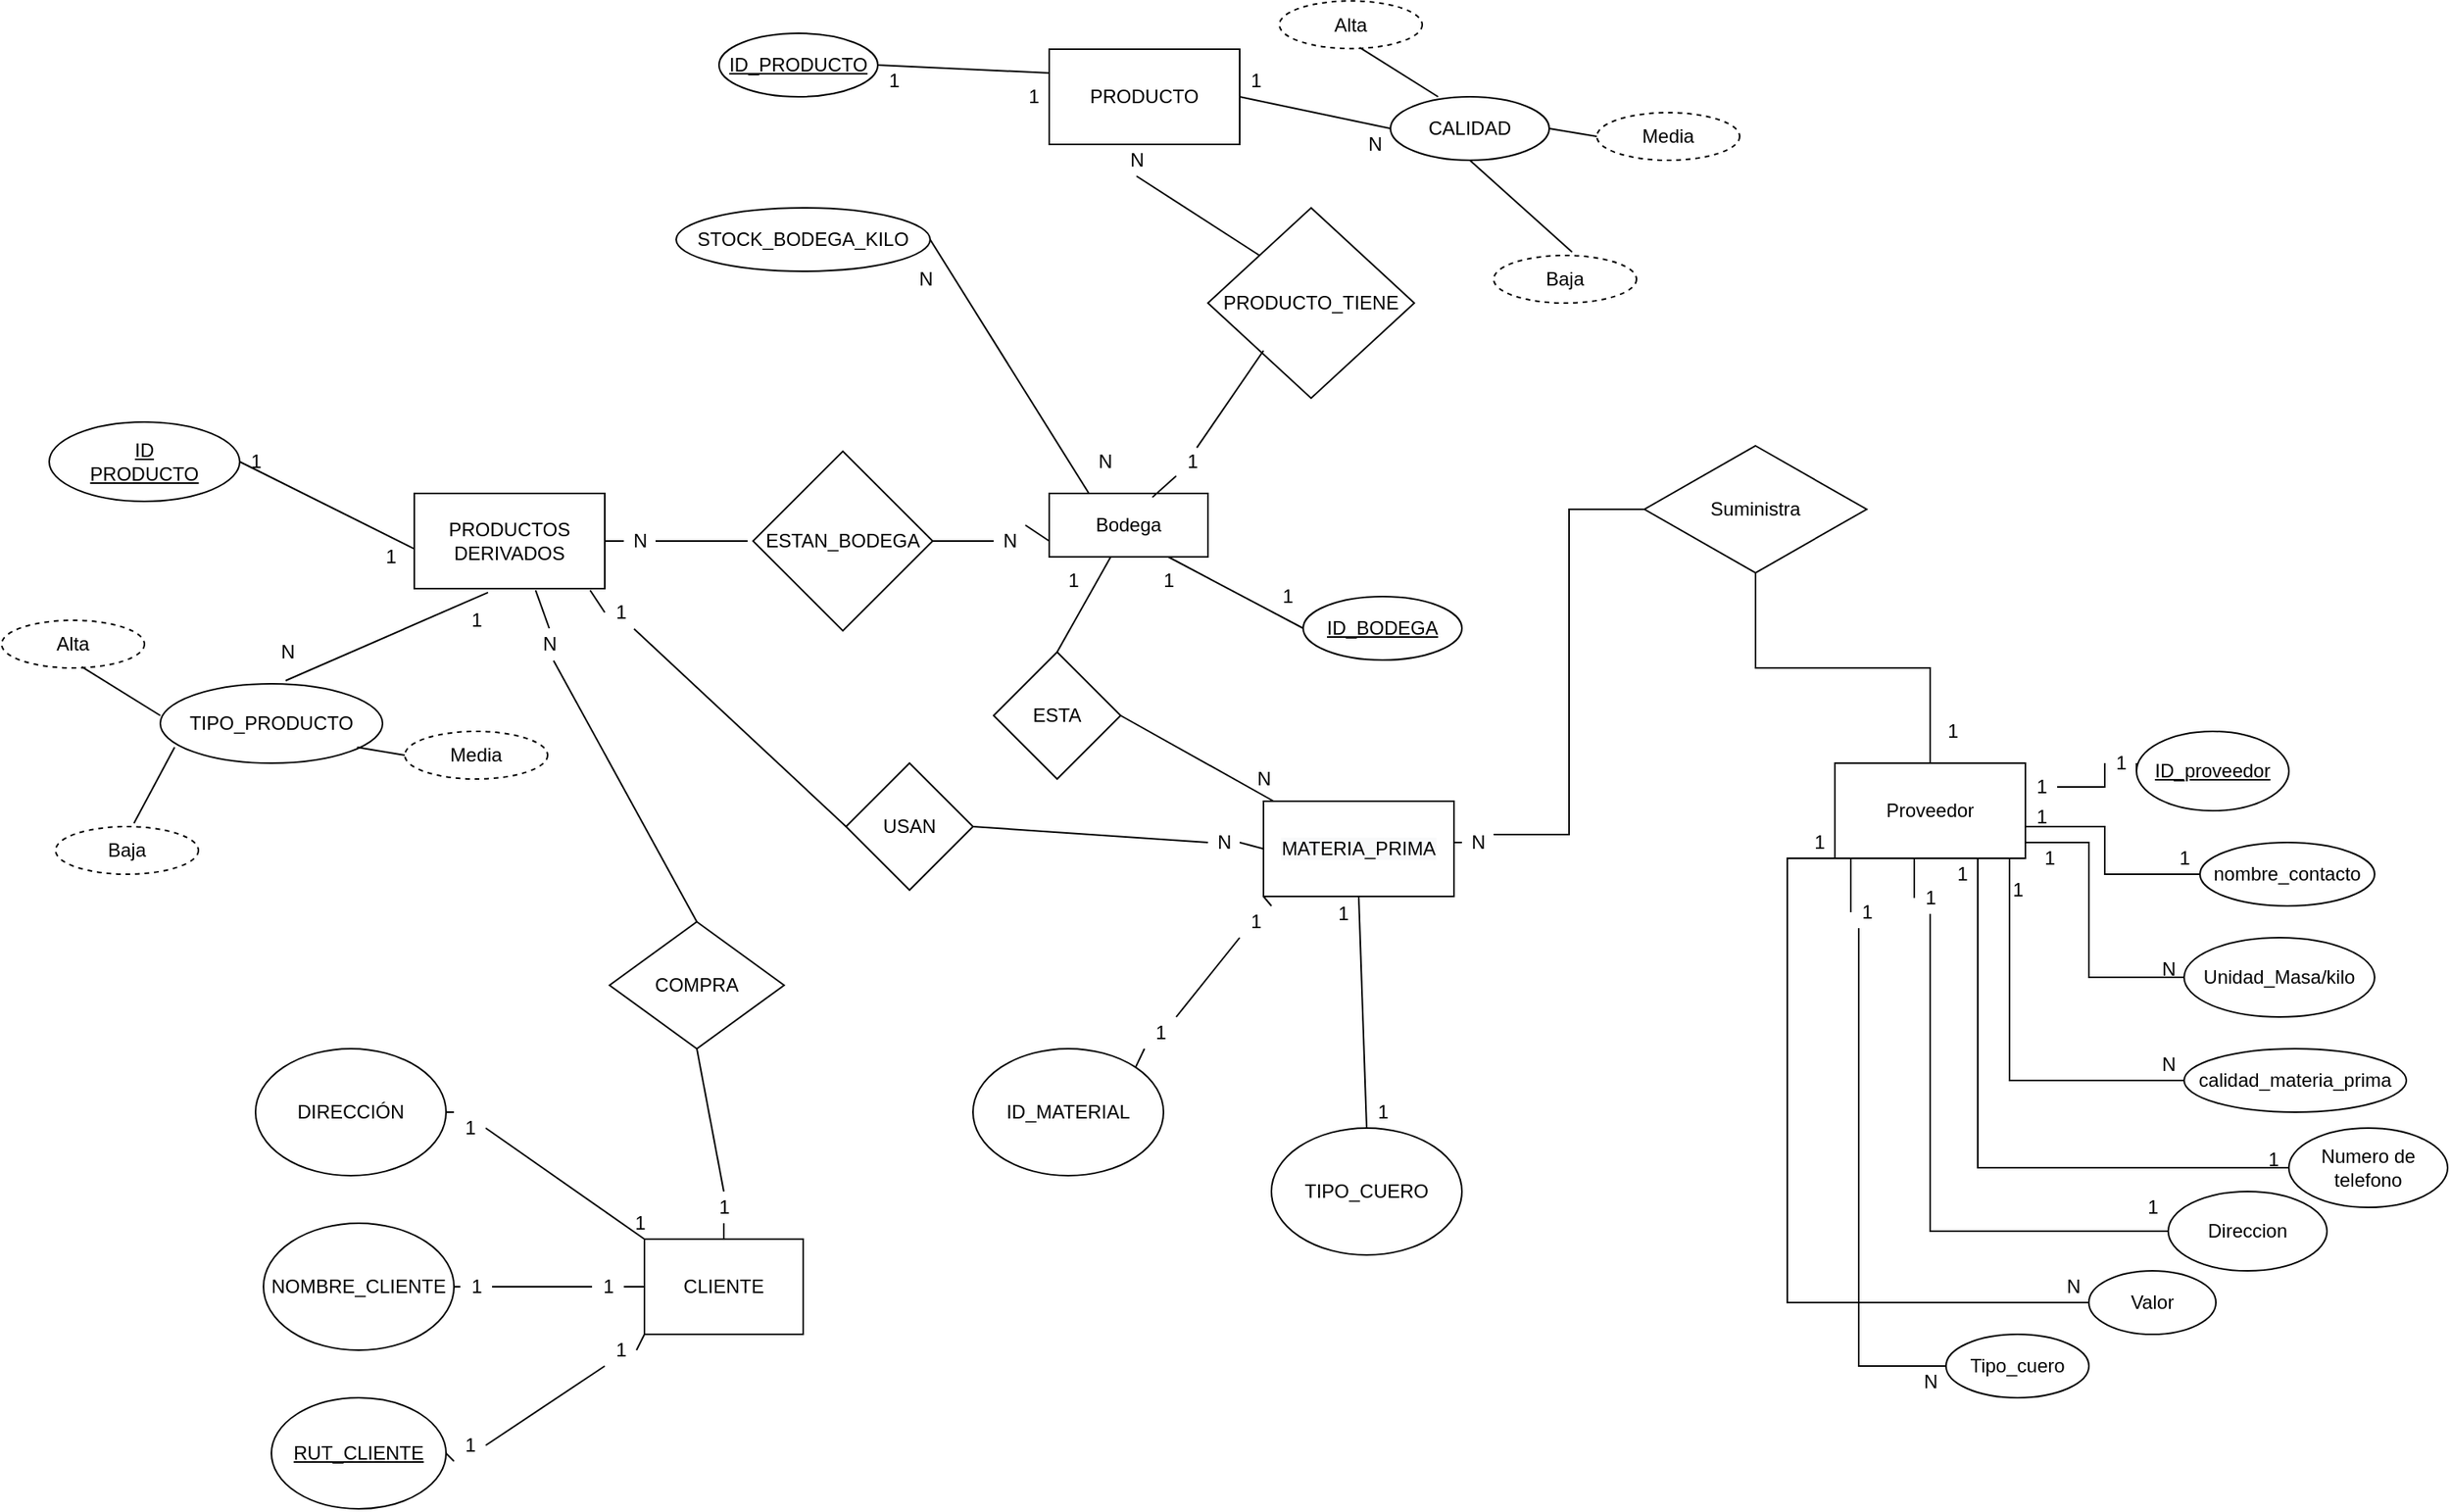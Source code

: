 <mxfile version="14.1.8" type="device" pages="3"><diagram id="hIqfdU7n1S1ffhQA7G08" name="Página-1"><mxGraphModel dx="3557" dy="1260" grid="1" gridSize="10" guides="1" tooltips="1" connect="1" arrows="1" fold="1" page="1" pageScale="1" pageWidth="827" pageHeight="1169" math="0" shadow="0"><root><mxCell id="0"/><mxCell id="1" parent="0"/><mxCell id="x_A8CQKIZHfdacArziRw-9" style="edgeStyle=orthogonalEdgeStyle;rounded=0;orthogonalLoop=1;jettySize=auto;html=1;exitX=1;exitY=0.5;exitDx=0;exitDy=0;entryX=0;entryY=0.5;entryDx=0;entryDy=0;endArrow=none;endFill=0;" parent="1" source="Yyf7zoy5NG5vYo7wpeE2-4" target="x_A8CQKIZHfdacArziRw-4" edge="1"><mxGeometry relative="1" as="geometry"/></mxCell><mxCell id="x_A8CQKIZHfdacArziRw-10" style="edgeStyle=orthogonalEdgeStyle;rounded=0;orthogonalLoop=1;jettySize=auto;html=1;exitX=1;exitY=0.5;exitDx=0;exitDy=0;endArrow=none;endFill=0;" parent="1" source="x_A8CQKIZHfdacArziRw-1" target="x_A8CQKIZHfdacArziRw-8" edge="1"><mxGeometry relative="1" as="geometry"><Array as="points"><mxPoint x="470" y="540"/><mxPoint x="520" y="540"/><mxPoint x="520" y="570"/></Array></mxGeometry></mxCell><mxCell id="x_A8CQKIZHfdacArziRw-11" style="edgeStyle=orthogonalEdgeStyle;rounded=0;orthogonalLoop=1;jettySize=auto;html=1;exitX=1;exitY=0.75;exitDx=0;exitDy=0;entryX=0;entryY=0.5;entryDx=0;entryDy=0;endArrow=none;endFill=0;" parent="1" source="x_A8CQKIZHfdacArziRw-1" target="x_A8CQKIZHfdacArziRw-6" edge="1"><mxGeometry relative="1" as="geometry"><Array as="points"><mxPoint x="470" y="550"/><mxPoint x="510" y="550"/><mxPoint x="510" y="635"/></Array></mxGeometry></mxCell><mxCell id="x_A8CQKIZHfdacArziRw-12" style="edgeStyle=orthogonalEdgeStyle;rounded=0;orthogonalLoop=1;jettySize=auto;html=1;entryX=0;entryY=0.5;entryDx=0;entryDy=0;endArrow=none;endFill=0;exitX=1;exitY=1;exitDx=0;exitDy=0;" parent="1" source="x_A8CQKIZHfdacArziRw-1" target="x_A8CQKIZHfdacArziRw-5" edge="1"><mxGeometry relative="1" as="geometry"><Array as="points"><mxPoint x="460" y="560"/><mxPoint x="460" y="700"/></Array><mxPoint x="460" y="590" as="sourcePoint"/></mxGeometry></mxCell><mxCell id="x_A8CQKIZHfdacArziRw-13" style="edgeStyle=orthogonalEdgeStyle;rounded=0;orthogonalLoop=1;jettySize=auto;html=1;exitX=0.75;exitY=1;exitDx=0;exitDy=0;entryX=0;entryY=0.5;entryDx=0;entryDy=0;endArrow=none;endFill=0;" parent="1" source="x_A8CQKIZHfdacArziRw-1" target="x_A8CQKIZHfdacArziRw-3" edge="1"><mxGeometry relative="1" as="geometry"/></mxCell><mxCell id="x_A8CQKIZHfdacArziRw-14" style="edgeStyle=orthogonalEdgeStyle;rounded=0;orthogonalLoop=1;jettySize=auto;html=1;exitX=0;exitY=1;exitDx=0;exitDy=0;entryX=0;entryY=0.5;entryDx=0;entryDy=0;endArrow=none;endFill=0;" parent="1" source="x_A8CQKIZHfdacArziRw-1" target="x_A8CQKIZHfdacArziRw-7" edge="1"><mxGeometry relative="1" as="geometry"><Array as="points"><mxPoint x="320" y="560"/><mxPoint x="320" y="840"/></Array></mxGeometry></mxCell><mxCell id="x_A8CQKIZHfdacArziRw-15" style="edgeStyle=orthogonalEdgeStyle;rounded=0;orthogonalLoop=1;jettySize=auto;html=1;exitX=0.25;exitY=1;exitDx=0;exitDy=0;entryX=0;entryY=0.5;entryDx=0;entryDy=0;endArrow=none;endFill=0;" parent="1" source="Yyf7zoy5NG5vYo7wpeE2-6" target="x_A8CQKIZHfdacArziRw-2" edge="1"><mxGeometry relative="1" as="geometry"/></mxCell><mxCell id="x_A8CQKIZHfdacArziRw-18" style="edgeStyle=orthogonalEdgeStyle;rounded=0;orthogonalLoop=1;jettySize=auto;html=1;exitX=0.5;exitY=0;exitDx=0;exitDy=0;endArrow=none;endFill=0;" parent="1" source="x_A8CQKIZHfdacArziRw-1" target="x_A8CQKIZHfdacArziRw-16" edge="1"><mxGeometry relative="1" as="geometry"/></mxCell><mxCell id="x_A8CQKIZHfdacArziRw-22" style="edgeStyle=orthogonalEdgeStyle;rounded=0;orthogonalLoop=1;jettySize=auto;html=1;exitX=0.5;exitY=1;exitDx=0;exitDy=0;entryX=0;entryY=0.5;entryDx=0;entryDy=0;endArrow=none;endFill=0;" parent="1" source="Yyf7zoy5NG5vYo7wpeE2-2" target="x_A8CQKIZHfdacArziRw-21" edge="1"><mxGeometry relative="1" as="geometry"/></mxCell><mxCell id="x_A8CQKIZHfdacArziRw-1" value="Proveedor" style="rounded=0;whiteSpace=wrap;html=1;" parent="1" vertex="1"><mxGeometry x="350" y="500" width="120" height="60" as="geometry"/></mxCell><mxCell id="x_A8CQKIZHfdacArziRw-2" value="Tipo_cuero" style="ellipse;whiteSpace=wrap;html=1;" parent="1" vertex="1"><mxGeometry x="420" y="860" width="90" height="40" as="geometry"/></mxCell><mxCell id="x_A8CQKIZHfdacArziRw-3" value="Numero de telefono" style="ellipse;whiteSpace=wrap;html=1;" parent="1" vertex="1"><mxGeometry x="636" y="730" width="100" height="50" as="geometry"/></mxCell><mxCell id="x_A8CQKIZHfdacArziRw-4" value="&lt;u&gt;ID_proveedor&lt;/u&gt;" style="ellipse;whiteSpace=wrap;html=1;" parent="1" vertex="1"><mxGeometry x="540" y="480" width="96" height="50" as="geometry"/></mxCell><mxCell id="x_A8CQKIZHfdacArziRw-5" value="calidad_materia_prima" style="ellipse;whiteSpace=wrap;html=1;" parent="1" vertex="1"><mxGeometry x="570" y="680" width="140" height="40" as="geometry"/></mxCell><mxCell id="x_A8CQKIZHfdacArziRw-6" value="Unidad_Masa/kilo" style="ellipse;whiteSpace=wrap;html=1;" parent="1" vertex="1"><mxGeometry x="570" y="610" width="120" height="50" as="geometry"/></mxCell><mxCell id="x_A8CQKIZHfdacArziRw-7" value="Valor" style="ellipse;whiteSpace=wrap;html=1;" parent="1" vertex="1"><mxGeometry x="510" y="820" width="80" height="40" as="geometry"/></mxCell><mxCell id="x_A8CQKIZHfdacArziRw-8" value="nombre_contacto" style="ellipse;whiteSpace=wrap;html=1;" parent="1" vertex="1"><mxGeometry x="580" y="550" width="110" height="40" as="geometry"/></mxCell><mxCell id="x_A8CQKIZHfdacArziRw-19" style="edgeStyle=orthogonalEdgeStyle;rounded=0;orthogonalLoop=1;jettySize=auto;html=1;exitX=0;exitY=0.5;exitDx=0;exitDy=0;entryX=1;entryY=0.25;entryDx=0;entryDy=0;endArrow=none;endFill=0;" parent="1" source="gBLajCyk4Cpue3ALKA1t-98" target="gBLajCyk4Cpue3ALKA1t-44" edge="1"><mxGeometry relative="1" as="geometry"><mxPoint x="410" y="270" as="targetPoint"/></mxGeometry></mxCell><mxCell id="x_A8CQKIZHfdacArziRw-16" value="Suministra" style="rhombus;whiteSpace=wrap;html=1;" parent="1" vertex="1"><mxGeometry x="230" y="300" width="140" height="80" as="geometry"/></mxCell><mxCell id="x_A8CQKIZHfdacArziRw-21" value="Direccion" style="ellipse;whiteSpace=wrap;html=1;" parent="1" vertex="1"><mxGeometry x="560" y="770" width="100" height="50" as="geometry"/></mxCell><mxCell id="rSr2PebFrw-9zABFMYdW-1" value="CLIENTE" style="rounded=0;whiteSpace=wrap;html=1;" parent="1" vertex="1"><mxGeometry x="-400" y="800" width="100" height="60" as="geometry"/></mxCell><mxCell id="rSr2PebFrw-9zABFMYdW-2" value="&lt;u&gt;RUT_CLIENTE&lt;/u&gt;" style="ellipse;whiteSpace=wrap;html=1;" parent="1" vertex="1"><mxGeometry x="-635" y="900" width="110" height="70" as="geometry"/></mxCell><mxCell id="rSr2PebFrw-9zABFMYdW-3" value="" style="endArrow=none;html=1;entryX=0;entryY=1;entryDx=0;entryDy=0;exitX=1;exitY=0.5;exitDx=0;exitDy=0;startArrow=none;startFill=0;" parent="1" source="gBLajCyk4Cpue3ALKA1t-72" target="rSr2PebFrw-9zABFMYdW-1" edge="1"><mxGeometry width="50" height="50" relative="1" as="geometry"><mxPoint x="-575" y="1060" as="sourcePoint"/><mxPoint x="-525" y="1010" as="targetPoint"/></mxGeometry></mxCell><mxCell id="rSr2PebFrw-9zABFMYdW-4" value="NOMBRE_CLIENTE" style="ellipse;whiteSpace=wrap;html=1;" parent="1" vertex="1"><mxGeometry x="-640" y="790" width="120" height="80" as="geometry"/></mxCell><mxCell id="rSr2PebFrw-9zABFMYdW-5" value="" style="endArrow=none;html=1;exitX=0;exitY=0.5;exitDx=0;exitDy=0;entryX=1;entryY=0.5;entryDx=0;entryDy=0;startArrow=none;startFill=0;endFill=0;" parent="1" source="gBLajCyk4Cpue3ALKA1t-70" target="rSr2PebFrw-9zABFMYdW-4" edge="1"><mxGeometry width="50" height="50" relative="1" as="geometry"><mxPoint x="-375" y="860" as="sourcePoint"/><mxPoint x="-520" y="830" as="targetPoint"/></mxGeometry></mxCell><mxCell id="rSr2PebFrw-9zABFMYdW-6" value="DIRECCIÓN" style="ellipse;whiteSpace=wrap;html=1;" parent="1" vertex="1"><mxGeometry x="-645" y="680" width="120" height="80" as="geometry"/></mxCell><mxCell id="rSr2PebFrw-9zABFMYdW-7" value="" style="endArrow=none;html=1;entryX=1;entryY=0.5;entryDx=0;entryDy=0;exitX=0;exitY=0;exitDx=0;exitDy=0;startArrow=none;startFill=0;endFill=0;" parent="1" source="gBLajCyk4Cpue3ALKA1t-68" target="rSr2PebFrw-9zABFMYdW-6" edge="1"><mxGeometry width="50" height="50" relative="1" as="geometry"><mxPoint x="-385" y="920" as="sourcePoint"/><mxPoint x="-315" y="840" as="targetPoint"/></mxGeometry></mxCell><mxCell id="rSr2PebFrw-9zABFMYdW-8" value="COMPRA" style="rhombus;whiteSpace=wrap;html=1;" parent="1" vertex="1"><mxGeometry x="-422" y="600" width="110" height="80" as="geometry"/></mxCell><mxCell id="rSr2PebFrw-9zABFMYdW-9" value="" style="endArrow=none;html=1;entryX=0.5;entryY=1;entryDx=0;entryDy=0;endFill=0;exitX=0.5;exitY=0;exitDx=0;exitDy=0;" parent="1" source="gBLajCyk4Cpue3ALKA1t-67" target="rSr2PebFrw-9zABFMYdW-8" edge="1"><mxGeometry width="50" height="50" relative="1" as="geometry"><mxPoint x="-270" y="980" as="sourcePoint"/><mxPoint x="-220" y="930" as="targetPoint"/></mxGeometry></mxCell><mxCell id="EytT8_JIxfbgVRzX2H4Z-1" value="Bodega" style="whiteSpace=wrap;html=1;align=center;" parent="1" vertex="1"><mxGeometry x="-145" y="330" width="100" height="40" as="geometry"/></mxCell><mxCell id="EytT8_JIxfbgVRzX2H4Z-2" value="STOCK_BODEGA_KILO" style="ellipse;whiteSpace=wrap;html=1;align=center;" parent="1" vertex="1"><mxGeometry x="-380" y="150" width="160" height="40" as="geometry"/></mxCell><mxCell id="EytT8_JIxfbgVRzX2H4Z-3" value="&lt;u&gt;ID_BODEGA&lt;/u&gt;" style="ellipse;whiteSpace=wrap;html=1;align=center;" parent="1" vertex="1"><mxGeometry x="15" y="395" width="100" height="40" as="geometry"/></mxCell><mxCell id="EytT8_JIxfbgVRzX2H4Z-5" value="CALIDAD" style="ellipse;whiteSpace=wrap;html=1;align=center;" parent="1" vertex="1"><mxGeometry x="70" y="80" width="100" height="40" as="geometry"/></mxCell><mxCell id="EytT8_JIxfbgVRzX2H4Z-9" value="" style="endArrow=none;html=1;entryX=1;entryY=0.5;entryDx=0;entryDy=0;exitX=0.25;exitY=0;exitDx=0;exitDy=0;endFill=0;" parent="1" source="EytT8_JIxfbgVRzX2H4Z-1" target="EytT8_JIxfbgVRzX2H4Z-2" edge="1"><mxGeometry width="50" height="50" relative="1" as="geometry"><mxPoint x="-320" y="380" as="sourcePoint"/><mxPoint x="-270" y="330" as="targetPoint"/></mxGeometry></mxCell><mxCell id="EytT8_JIxfbgVRzX2H4Z-11" value="" style="endArrow=none;html=1;entryX=1;entryY=0.5;entryDx=0;entryDy=0;exitX=0;exitY=0.5;exitDx=0;exitDy=0;endFill=0;" parent="1" source="EytT8_JIxfbgVRzX2H4Z-5" target="gBLajCyk4Cpue3ALKA1t-31" edge="1"><mxGeometry width="50" height="50" relative="1" as="geometry"><mxPoint x="-320" y="380" as="sourcePoint"/><mxPoint x="-270" y="330" as="targetPoint"/></mxGeometry></mxCell><mxCell id="NEeTNmDTolal9bsv28LS-25" value="&lt;u&gt;ID_PRODUCTO&lt;/u&gt;" style="ellipse;whiteSpace=wrap;html=1;align=center;" parent="1" vertex="1"><mxGeometry x="-353" y="40" width="100" height="40" as="geometry"/></mxCell><mxCell id="NEeTNmDTolal9bsv28LS-26" value="" style="endArrow=none;html=1;entryX=0;entryY=0.25;entryDx=0;entryDy=0;exitX=1;exitY=0.5;exitDx=0;exitDy=0;startArrow=none;startFill=0;" parent="1" source="NEeTNmDTolal9bsv28LS-25" target="gBLajCyk4Cpue3ALKA1t-31" edge="1"><mxGeometry width="50" height="50" relative="1" as="geometry"><mxPoint x="-740" y="150" as="sourcePoint"/><mxPoint x="-690" y="100" as="targetPoint"/></mxGeometry></mxCell><mxCell id="gBLajCyk4Cpue3ALKA1t-1" value="PRODUCTOS DERIVADOS" style="rounded=0;whiteSpace=wrap;html=1;" parent="1" vertex="1"><mxGeometry x="-545" y="330" width="120" height="60" as="geometry"/></mxCell><mxCell id="gBLajCyk4Cpue3ALKA1t-2" value="TIPO_PRODUCTO" style="ellipse;whiteSpace=wrap;html=1;" parent="1" vertex="1"><mxGeometry x="-705" y="450" width="140" height="50" as="geometry"/></mxCell><mxCell id="gBLajCyk4Cpue3ALKA1t-6" value="" style="whiteSpace=wrap;html=1;aspect=fixed;rotation=45;" parent="1" vertex="1"><mxGeometry x="-315" y="320" width="80" height="80" as="geometry"/></mxCell><mxCell id="gBLajCyk4Cpue3ALKA1t-7" value="ESTAN_BODEGA" style="text;html=1;strokeColor=none;fillColor=none;align=center;verticalAlign=middle;whiteSpace=wrap;rounded=0;" parent="1" vertex="1"><mxGeometry x="-315" y="335" width="80" height="50" as="geometry"/></mxCell><mxCell id="gBLajCyk4Cpue3ALKA1t-10" value="" style="ellipse;whiteSpace=wrap;html=1;dashed=1;" parent="1" vertex="1"><mxGeometry x="-805" y="410" width="90" height="30" as="geometry"/></mxCell><mxCell id="gBLajCyk4Cpue3ALKA1t-11" value="Alta" style="text;html=1;strokeColor=none;fillColor=none;align=center;verticalAlign=middle;whiteSpace=wrap;rounded=0;" parent="1" vertex="1"><mxGeometry x="-780" y="415" width="40" height="20" as="geometry"/></mxCell><mxCell id="gBLajCyk4Cpue3ALKA1t-12" value="" style="ellipse;whiteSpace=wrap;html=1;dashed=1;" parent="1" vertex="1"><mxGeometry x="-771" y="540" width="90" height="30" as="geometry"/></mxCell><mxCell id="gBLajCyk4Cpue3ALKA1t-13" value="Baja" style="text;html=1;strokeColor=none;fillColor=none;align=center;verticalAlign=middle;whiteSpace=wrap;rounded=0;" parent="1" vertex="1"><mxGeometry x="-746" y="545" width="40" height="20" as="geometry"/></mxCell><mxCell id="gBLajCyk4Cpue3ALKA1t-14" value="" style="ellipse;whiteSpace=wrap;html=1;dashed=1;" parent="1" vertex="1"><mxGeometry x="-551" y="480" width="90" height="30" as="geometry"/></mxCell><mxCell id="gBLajCyk4Cpue3ALKA1t-15" value="Media" style="text;html=1;strokeColor=none;fillColor=none;align=center;verticalAlign=middle;whiteSpace=wrap;rounded=0;" parent="1" vertex="1"><mxGeometry x="-526" y="485" width="40" height="20" as="geometry"/></mxCell><mxCell id="gBLajCyk4Cpue3ALKA1t-18" value="" style="endArrow=none;html=1;exitX=0.387;exitY=1.04;exitDx=0;exitDy=0;entryX=0.564;entryY=-0.04;entryDx=0;entryDy=0;entryPerimeter=0;endFill=0;exitPerimeter=0;" parent="1" source="gBLajCyk4Cpue3ALKA1t-1" target="gBLajCyk4Cpue3ALKA1t-2" edge="1"><mxGeometry width="50" height="50" relative="1" as="geometry"><mxPoint x="-365" y="350" as="sourcePoint"/><mxPoint x="-315" y="300" as="targetPoint"/></mxGeometry></mxCell><mxCell id="gBLajCyk4Cpue3ALKA1t-20" value="" style="endArrow=none;html=1;exitX=1;exitY=0.5;exitDx=0;exitDy=0;endFill=0;" parent="1" source="gBLajCyk4Cpue3ALKA1t-76" edge="1"><mxGeometry width="50" height="50" relative="1" as="geometry"><mxPoint x="-365" y="350" as="sourcePoint"/><mxPoint x="-335" y="360" as="targetPoint"/></mxGeometry></mxCell><mxCell id="gBLajCyk4Cpue3ALKA1t-21" value="" style="endArrow=none;html=1;exitX=1;exitY=0;exitDx=0;exitDy=0;entryX=0;entryY=0.5;entryDx=0;entryDy=0;endFill=0;" parent="1" source="gBLajCyk4Cpue3ALKA1t-78" edge="1"><mxGeometry width="50" height="50" relative="1" as="geometry"><mxPoint x="-215" y="360" as="sourcePoint"/><mxPoint x="-145" y="360" as="targetPoint"/></mxGeometry></mxCell><mxCell id="gBLajCyk4Cpue3ALKA1t-22" value="" style="endArrow=none;html=1;exitX=0.5;exitY=0;exitDx=0;exitDy=0;entryX=0.562;entryY=0.978;entryDx=0;entryDy=0;entryPerimeter=0;endFill=0;" parent="1" target="gBLajCyk4Cpue3ALKA1t-10" edge="1"><mxGeometry width="50" height="50" relative="1" as="geometry"><mxPoint x="-705" y="470" as="sourcePoint"/><mxPoint x="-735" y="460" as="targetPoint"/></mxGeometry></mxCell><mxCell id="gBLajCyk4Cpue3ALKA1t-23" value="" style="endArrow=none;html=1;entryX=0.549;entryY=-0.07;entryDx=0;entryDy=0;entryPerimeter=0;exitX=0.5;exitY=1;exitDx=0;exitDy=0;endFill=0;" parent="1" target="gBLajCyk4Cpue3ALKA1t-12" edge="1"><mxGeometry width="50" height="50" relative="1" as="geometry"><mxPoint x="-696" y="490" as="sourcePoint"/><mxPoint x="-726" y="440" as="targetPoint"/></mxGeometry></mxCell><mxCell id="gBLajCyk4Cpue3ALKA1t-24" value="" style="endArrow=none;html=1;entryX=0;entryY=0.5;entryDx=0;entryDy=0;exitX=1;exitY=0.5;exitDx=0;exitDy=0;endFill=0;" parent="1" target="gBLajCyk4Cpue3ALKA1t-14" edge="1"><mxGeometry width="50" height="50" relative="1" as="geometry"><mxPoint x="-581" y="490" as="sourcePoint"/><mxPoint x="-671" y="465" as="targetPoint"/></mxGeometry></mxCell><mxCell id="gBLajCyk4Cpue3ALKA1t-25" value="" style="ellipse;whiteSpace=wrap;html=1;" parent="1" vertex="1"><mxGeometry x="-775" y="285" width="120" height="50" as="geometry"/></mxCell><mxCell id="gBLajCyk4Cpue3ALKA1t-26" value="&lt;u&gt;ID PRODUCTO&lt;/u&gt;" style="text;html=1;strokeColor=none;fillColor=none;align=center;verticalAlign=middle;whiteSpace=wrap;rounded=0;" parent="1" vertex="1"><mxGeometry x="-735" y="300" width="40" height="20" as="geometry"/></mxCell><mxCell id="gBLajCyk4Cpue3ALKA1t-27" value="" style="endArrow=none;html=1;exitX=1;exitY=0.5;exitDx=0;exitDy=0;entryX=0;entryY=0.583;entryDx=0;entryDy=0;entryPerimeter=0;endFill=0;" parent="1" source="gBLajCyk4Cpue3ALKA1t-25" target="gBLajCyk4Cpue3ALKA1t-1" edge="1"><mxGeometry width="50" height="50" relative="1" as="geometry"><mxPoint x="-485" y="470" as="sourcePoint"/><mxPoint x="-435" y="420" as="targetPoint"/></mxGeometry></mxCell><mxCell id="gBLajCyk4Cpue3ALKA1t-28" value="ID_MATERIAL" style="ellipse;whiteSpace=wrap;html=1;" parent="1" vertex="1"><mxGeometry x="-193" y="680" width="120" height="80" as="geometry"/></mxCell><mxCell id="gBLajCyk4Cpue3ALKA1t-30" value="" style="endArrow=none;html=1;exitX=0.5;exitY=0;exitDx=0;exitDy=0;entryX=0.637;entryY=1.017;entryDx=0;entryDy=0;entryPerimeter=0;" parent="1" source="gBLajCyk4Cpue3ALKA1t-80" target="gBLajCyk4Cpue3ALKA1t-1" edge="1"><mxGeometry width="50" height="50" relative="1" as="geometry"><mxPoint x="-110" y="570" as="sourcePoint"/><mxPoint x="-60" y="520" as="targetPoint"/><Array as="points"/></mxGeometry></mxCell><mxCell id="gBLajCyk4Cpue3ALKA1t-31" value="&lt;span&gt;PRODUCTO&lt;/span&gt;" style="rounded=0;whiteSpace=wrap;html=1;" parent="1" vertex="1"><mxGeometry x="-145" y="50" width="120" height="60" as="geometry"/></mxCell><mxCell id="gBLajCyk4Cpue3ALKA1t-34" value="PRODUCTO_TIENE" style="rhombus;whiteSpace=wrap;html=1;" parent="1" vertex="1"><mxGeometry x="-45" y="150" width="130" height="120" as="geometry"/></mxCell><mxCell id="gBLajCyk4Cpue3ALKA1t-35" value="" style="endArrow=none;html=1;exitX=0;exitY=0.5;exitDx=0;exitDy=0;" parent="1" source="EytT8_JIxfbgVRzX2H4Z-3" edge="1"><mxGeometry width="50" height="50" relative="1" as="geometry"><mxPoint x="-120" y="420" as="sourcePoint"/><mxPoint x="-70" y="370" as="targetPoint"/></mxGeometry></mxCell><mxCell id="gBLajCyk4Cpue3ALKA1t-36" value="" style="endArrow=none;html=1;exitX=0.65;exitY=0.061;exitDx=0;exitDy=0;exitPerimeter=0;" parent="1" source="gBLajCyk4Cpue3ALKA1t-38" edge="1"><mxGeometry width="50" height="50" relative="1" as="geometry"><mxPoint x="-60" y="290" as="sourcePoint"/><mxPoint x="-10" y="240" as="targetPoint"/></mxGeometry></mxCell><mxCell id="gBLajCyk4Cpue3ALKA1t-37" value="" style="endArrow=none;html=1;exitX=0.5;exitY=1;exitDx=0;exitDy=0;entryX=0;entryY=0;entryDx=0;entryDy=0;" parent="1" source="gBLajCyk4Cpue3ALKA1t-40" target="gBLajCyk4Cpue3ALKA1t-34" edge="1"><mxGeometry width="50" height="50" relative="1" as="geometry"><mxPoint x="-70" y="342.44" as="sourcePoint"/><mxPoint y="250" as="targetPoint"/></mxGeometry></mxCell><mxCell id="gBLajCyk4Cpue3ALKA1t-38" value="1" style="text;html=1;resizable=0;autosize=1;align=center;verticalAlign=middle;points=[];fillColor=none;strokeColor=none;rounded=0;" parent="1" vertex="1"><mxGeometry x="-65" y="300" width="20" height="20" as="geometry"/></mxCell><mxCell id="gBLajCyk4Cpue3ALKA1t-39" value="" style="endArrow=none;html=1;exitX=0.65;exitY=0.061;exitDx=0;exitDy=0;exitPerimeter=0;" parent="1" source="EytT8_JIxfbgVRzX2H4Z-1" target="gBLajCyk4Cpue3ALKA1t-38" edge="1"><mxGeometry width="50" height="50" relative="1" as="geometry"><mxPoint x="-80" y="332.44" as="sourcePoint"/><mxPoint x="-10" y="240" as="targetPoint"/></mxGeometry></mxCell><mxCell id="gBLajCyk4Cpue3ALKA1t-40" value="N" style="text;html=1;resizable=0;autosize=1;align=center;verticalAlign=middle;points=[];fillColor=none;strokeColor=none;rounded=0;" parent="1" vertex="1"><mxGeometry x="-100" y="110" width="20" height="20" as="geometry"/></mxCell><mxCell id="gBLajCyk4Cpue3ALKA1t-41" value="" style="endArrow=none;html=1;exitX=0.5;exitY=1;exitDx=0;exitDy=0;entryX=0;entryY=0;entryDx=0;entryDy=0;" parent="1" source="gBLajCyk4Cpue3ALKA1t-31" target="gBLajCyk4Cpue3ALKA1t-40" edge="1"><mxGeometry width="50" height="50" relative="1" as="geometry"><mxPoint x="-85" y="110" as="sourcePoint"/><mxPoint x="-12.5" y="180" as="targetPoint"/></mxGeometry></mxCell><mxCell id="gBLajCyk4Cpue3ALKA1t-44" value="&#10;&#10;&lt;span style=&quot;color: rgb(0, 0, 0); font-family: helvetica; font-size: 12px; font-style: normal; font-weight: 400; letter-spacing: normal; text-align: center; text-indent: 0px; text-transform: none; word-spacing: 0px; background-color: rgb(248, 249, 250); display: inline; float: none;&quot;&gt;MATERIA_PRIMA&lt;/span&gt;&#10;&#10;" style="rounded=0;whiteSpace=wrap;html=1;" parent="1" vertex="1"><mxGeometry x="-10" y="524" width="120" height="60" as="geometry"/></mxCell><mxCell id="gBLajCyk4Cpue3ALKA1t-45" value="" style="endArrow=none;html=1;entryX=0;entryY=1;entryDx=0;entryDy=0;exitX=1;exitY=0;exitDx=0;exitDy=0;" parent="1" source="gBLajCyk4Cpue3ALKA1t-66" target="gBLajCyk4Cpue3ALKA1t-44" edge="1"><mxGeometry width="50" height="50" relative="1" as="geometry"><mxPoint x="-180" y="540" as="sourcePoint"/><mxPoint x="-130" y="490" as="targetPoint"/></mxGeometry></mxCell><mxCell id="gBLajCyk4Cpue3ALKA1t-46" value="TIPO_CUERO" style="ellipse;whiteSpace=wrap;html=1;" parent="1" vertex="1"><mxGeometry x="-5" y="730" width="120" height="80" as="geometry"/></mxCell><mxCell id="gBLajCyk4Cpue3ALKA1t-47" value="" style="endArrow=none;html=1;entryX=0.5;entryY=1;entryDx=0;entryDy=0;exitX=0.5;exitY=0;exitDx=0;exitDy=0;" parent="1" source="gBLajCyk4Cpue3ALKA1t-46" target="gBLajCyk4Cpue3ALKA1t-44" edge="1"><mxGeometry width="50" height="50" relative="1" as="geometry"><mxPoint x="-180" y="540" as="sourcePoint"/><mxPoint x="-130" y="490" as="targetPoint"/></mxGeometry></mxCell><mxCell id="gBLajCyk4Cpue3ALKA1t-48" value="ESTA" style="rhombus;whiteSpace=wrap;html=1;" parent="1" vertex="1"><mxGeometry x="-180" y="430" width="80" height="80" as="geometry"/></mxCell><mxCell id="gBLajCyk4Cpue3ALKA1t-49" value="" style="endArrow=none;html=1;exitX=0.5;exitY=0;exitDx=0;exitDy=0;" parent="1" source="gBLajCyk4Cpue3ALKA1t-48" target="EytT8_JIxfbgVRzX2H4Z-1" edge="1"><mxGeometry width="50" height="50" relative="1" as="geometry"><mxPoint x="-260" y="550" as="sourcePoint"/><mxPoint x="-210" y="500" as="targetPoint"/></mxGeometry></mxCell><mxCell id="gBLajCyk4Cpue3ALKA1t-50" value="" style="endArrow=none;html=1;exitX=1;exitY=0.5;exitDx=0;exitDy=0;" parent="1" source="gBLajCyk4Cpue3ALKA1t-48" target="gBLajCyk4Cpue3ALKA1t-44" edge="1"><mxGeometry width="50" height="50" relative="1" as="geometry"><mxPoint x="-180" y="540" as="sourcePoint"/><mxPoint x="-130" y="490" as="targetPoint"/></mxGeometry></mxCell><mxCell id="gBLajCyk4Cpue3ALKA1t-51" value="USAN" style="rhombus;whiteSpace=wrap;html=1;" parent="1" vertex="1"><mxGeometry x="-273" y="500" width="80" height="80" as="geometry"/></mxCell><mxCell id="gBLajCyk4Cpue3ALKA1t-52" value="" style="endArrow=none;html=1;entryX=0;entryY=0.5;entryDx=0;entryDy=0;exitX=1;exitY=0.5;exitDx=0;exitDy=0;" parent="1" source="gBLajCyk4Cpue3ALKA1t-79" target="gBLajCyk4Cpue3ALKA1t-44" edge="1"><mxGeometry width="50" height="50" relative="1" as="geometry"><mxPoint x="-180" y="540" as="sourcePoint"/><mxPoint x="-130" y="490" as="targetPoint"/></mxGeometry></mxCell><mxCell id="gBLajCyk4Cpue3ALKA1t-53" value="" style="endArrow=none;html=1;entryX=0.923;entryY=1.017;entryDx=0;entryDy=0;entryPerimeter=0;exitX=0;exitY=0.5;exitDx=0;exitDy=0;" parent="1" source="gBLajCyk4Cpue3ALKA1t-83" target="gBLajCyk4Cpue3ALKA1t-1" edge="1"><mxGeometry width="50" height="50" relative="1" as="geometry"><mxPoint x="-180" y="540" as="sourcePoint"/><mxPoint x="-130" y="490" as="targetPoint"/><Array as="points"/></mxGeometry></mxCell><mxCell id="gBLajCyk4Cpue3ALKA1t-55" value="" style="ellipse;whiteSpace=wrap;html=1;dashed=1;" parent="1" vertex="1"><mxGeometry y="19.6" width="90" height="30" as="geometry"/></mxCell><mxCell id="gBLajCyk4Cpue3ALKA1t-56" value="Alta" style="text;html=1;strokeColor=none;fillColor=none;align=center;verticalAlign=middle;whiteSpace=wrap;rounded=0;" parent="1" vertex="1"><mxGeometry x="25" y="24.6" width="40" height="20" as="geometry"/></mxCell><mxCell id="gBLajCyk4Cpue3ALKA1t-57" value="" style="ellipse;whiteSpace=wrap;html=1;dashed=1;" parent="1" vertex="1"><mxGeometry x="135" y="180.0" width="90" height="30" as="geometry"/></mxCell><mxCell id="gBLajCyk4Cpue3ALKA1t-58" value="Baja" style="text;html=1;strokeColor=none;fillColor=none;align=center;verticalAlign=middle;whiteSpace=wrap;rounded=0;" parent="1" vertex="1"><mxGeometry x="160" y="185.0" width="40" height="20" as="geometry"/></mxCell><mxCell id="gBLajCyk4Cpue3ALKA1t-59" value="" style="ellipse;whiteSpace=wrap;html=1;dashed=1;" parent="1" vertex="1"><mxGeometry x="200" y="90.0" width="90" height="30" as="geometry"/></mxCell><mxCell id="gBLajCyk4Cpue3ALKA1t-60" value="Media" style="text;html=1;strokeColor=none;fillColor=none;align=center;verticalAlign=middle;whiteSpace=wrap;rounded=0;" parent="1" vertex="1"><mxGeometry x="225" y="95.0" width="40" height="20" as="geometry"/></mxCell><mxCell id="gBLajCyk4Cpue3ALKA1t-62" value="" style="endArrow=none;html=1;entryX=0.562;entryY=0.978;entryDx=0;entryDy=0;entryPerimeter=0;endFill=0;" parent="1" target="gBLajCyk4Cpue3ALKA1t-55" edge="1"><mxGeometry width="50" height="50" relative="1" as="geometry"><mxPoint x="100" y="80" as="sourcePoint"/><mxPoint x="70" y="69.6" as="targetPoint"/></mxGeometry></mxCell><mxCell id="gBLajCyk4Cpue3ALKA1t-63" value="" style="endArrow=none;html=1;entryX=0.549;entryY=-0.07;entryDx=0;entryDy=0;entryPerimeter=0;exitX=0.5;exitY=1;exitDx=0;exitDy=0;endFill=0;" parent="1" source="EytT8_JIxfbgVRzX2H4Z-5" target="gBLajCyk4Cpue3ALKA1t-57" edge="1"><mxGeometry width="50" height="50" relative="1" as="geometry"><mxPoint x="150" y="120.0" as="sourcePoint"/><mxPoint x="120" y="70.0" as="targetPoint"/></mxGeometry></mxCell><mxCell id="gBLajCyk4Cpue3ALKA1t-64" value="" style="endArrow=none;html=1;entryX=0;entryY=0.5;entryDx=0;entryDy=0;exitX=1;exitY=0.5;exitDx=0;exitDy=0;endFill=0;" parent="1" target="gBLajCyk4Cpue3ALKA1t-59" edge="1"><mxGeometry width="50" height="50" relative="1" as="geometry"><mxPoint x="170" y="100.0" as="sourcePoint"/><mxPoint x="80" y="75.0" as="targetPoint"/></mxGeometry></mxCell><mxCell id="gBLajCyk4Cpue3ALKA1t-65" value="1" style="text;html=1;resizable=0;autosize=1;align=center;verticalAlign=middle;points=[];fillColor=none;strokeColor=none;rounded=0;" parent="1" vertex="1"><mxGeometry x="-516" y="400" width="20" height="20" as="geometry"/></mxCell><mxCell id="gBLajCyk4Cpue3ALKA1t-69" value="1" style="text;html=1;resizable=0;autosize=1;align=center;verticalAlign=middle;points=[];fillColor=none;strokeColor=none;rounded=0;" parent="1" vertex="1"><mxGeometry x="-433" y="820" width="20" height="20" as="geometry"/></mxCell><mxCell id="gBLajCyk4Cpue3ALKA1t-73" value="" style="endArrow=none;html=1;exitX=0;exitY=0.5;exitDx=0;exitDy=0;entryX=1;entryY=0.5;entryDx=0;entryDy=0;startArrow=none;startFill=0;endFill=0;" parent="1" source="rSr2PebFrw-9zABFMYdW-1" target="gBLajCyk4Cpue3ALKA1t-69" edge="1"><mxGeometry width="50" height="50" relative="1" as="geometry"><mxPoint x="-400" y="830" as="sourcePoint"/><mxPoint x="-520" y="830" as="targetPoint"/></mxGeometry></mxCell><mxCell id="gBLajCyk4Cpue3ALKA1t-68" value="1" style="text;html=1;resizable=0;autosize=1;align=center;verticalAlign=middle;points=[];fillColor=none;strokeColor=none;rounded=0;" parent="1" vertex="1"><mxGeometry x="-520" y="720" width="20" height="20" as="geometry"/></mxCell><mxCell id="gBLajCyk4Cpue3ALKA1t-74" value="" style="endArrow=none;html=1;entryX=1;entryY=0.5;entryDx=0;entryDy=0;exitX=0;exitY=0;exitDx=0;exitDy=0;startArrow=none;startFill=0;endFill=0;" parent="1" source="rSr2PebFrw-9zABFMYdW-1" target="gBLajCyk4Cpue3ALKA1t-68" edge="1"><mxGeometry width="50" height="50" relative="1" as="geometry"><mxPoint x="-400" y="800" as="sourcePoint"/><mxPoint x="-525" y="720" as="targetPoint"/></mxGeometry></mxCell><mxCell id="gBLajCyk4Cpue3ALKA1t-67" value="1" style="text;html=1;resizable=0;autosize=1;align=center;verticalAlign=middle;points=[];fillColor=none;strokeColor=none;rounded=0;" parent="1" vertex="1"><mxGeometry x="-360" y="770" width="20" height="20" as="geometry"/></mxCell><mxCell id="gBLajCyk4Cpue3ALKA1t-75" value="" style="endArrow=none;html=1;entryX=0.5;entryY=1;entryDx=0;entryDy=0;endFill=0;exitX=0.5;exitY=0;exitDx=0;exitDy=0;" parent="1" source="rSr2PebFrw-9zABFMYdW-1" target="gBLajCyk4Cpue3ALKA1t-67" edge="1"><mxGeometry width="50" height="50" relative="1" as="geometry"><mxPoint x="-350" y="800" as="sourcePoint"/><mxPoint x="-367" y="680" as="targetPoint"/></mxGeometry></mxCell><mxCell id="gBLajCyk4Cpue3ALKA1t-77" value="N" style="text;html=1;resizable=0;autosize=1;align=center;verticalAlign=middle;points=[];fillColor=none;strokeColor=none;rounded=0;" parent="1" vertex="1"><mxGeometry x="-635" y="420" width="20" height="20" as="geometry"/></mxCell><mxCell id="gBLajCyk4Cpue3ALKA1t-80" value="N" style="text;html=1;resizable=0;autosize=1;align=center;verticalAlign=middle;points=[];fillColor=none;strokeColor=none;rounded=0;" parent="1" vertex="1"><mxGeometry x="-470" y="415" width="20" height="20" as="geometry"/></mxCell><mxCell id="gBLajCyk4Cpue3ALKA1t-81" value="" style="endArrow=none;html=1;exitX=0.5;exitY=0;exitDx=0;exitDy=0;entryX=0.637;entryY=1.017;entryDx=0;entryDy=0;entryPerimeter=0;" parent="1" source="rSr2PebFrw-9zABFMYdW-8" target="gBLajCyk4Cpue3ALKA1t-80" edge="1"><mxGeometry width="50" height="50" relative="1" as="geometry"><mxPoint x="-367" y="600" as="sourcePoint"/><mxPoint x="-468.56" y="391.02" as="targetPoint"/><Array as="points"/></mxGeometry></mxCell><mxCell id="gBLajCyk4Cpue3ALKA1t-66" value="1" style="text;html=1;resizable=0;autosize=1;align=center;verticalAlign=middle;points=[];fillColor=none;strokeColor=none;rounded=0;" parent="1" vertex="1"><mxGeometry x="-25" y="590" width="20" height="20" as="geometry"/></mxCell><mxCell id="gBLajCyk4Cpue3ALKA1t-82" value="" style="endArrow=none;html=1;entryX=0;entryY=1;entryDx=0;entryDy=0;exitX=1;exitY=0;exitDx=0;exitDy=0;" parent="1" source="gBLajCyk4Cpue3ALKA1t-90" target="gBLajCyk4Cpue3ALKA1t-66" edge="1"><mxGeometry width="50" height="50" relative="1" as="geometry"><mxPoint x="-57.574" y="661.716" as="sourcePoint"/><mxPoint x="-10" y="584" as="targetPoint"/></mxGeometry></mxCell><mxCell id="gBLajCyk4Cpue3ALKA1t-84" value="1" style="text;html=1;resizable=0;autosize=1;align=center;verticalAlign=middle;points=[];fillColor=none;strokeColor=none;rounded=0;" parent="1" vertex="1"><mxGeometry x="-655" y="300" width="20" height="20" as="geometry"/></mxCell><mxCell id="gBLajCyk4Cpue3ALKA1t-85" value="1" style="text;html=1;resizable=0;autosize=1;align=center;verticalAlign=middle;points=[];fillColor=none;strokeColor=none;rounded=0;" parent="1" vertex="1"><mxGeometry x="55" y="710" width="20" height="20" as="geometry"/></mxCell><mxCell id="gBLajCyk4Cpue3ALKA1t-86" value="1" style="text;html=1;resizable=0;autosize=1;align=center;verticalAlign=middle;points=[];fillColor=none;strokeColor=none;rounded=0;" parent="1" vertex="1"><mxGeometry x="-413" y="780" width="20" height="20" as="geometry"/></mxCell><mxCell id="gBLajCyk4Cpue3ALKA1t-87" value="1" style="text;html=1;resizable=0;autosize=1;align=center;verticalAlign=middle;points=[];fillColor=none;strokeColor=none;rounded=0;" parent="1" vertex="1"><mxGeometry x="-140" y="375" width="20" height="20" as="geometry"/></mxCell><mxCell id="gBLajCyk4Cpue3ALKA1t-88" value="1" style="text;html=1;resizable=0;autosize=1;align=center;verticalAlign=middle;points=[];fillColor=none;strokeColor=none;rounded=0;" parent="1" vertex="1"><mxGeometry x="-25" y="60" width="20" height="20" as="geometry"/></mxCell><mxCell id="gBLajCyk4Cpue3ALKA1t-89" value="1" style="text;html=1;resizable=0;autosize=1;align=center;verticalAlign=middle;points=[];fillColor=none;strokeColor=none;rounded=0;" parent="1" vertex="1"><mxGeometry x="-570" y="360" width="20" height="20" as="geometry"/></mxCell><mxCell id="gBLajCyk4Cpue3ALKA1t-90" value="1" style="text;html=1;resizable=0;autosize=1;align=center;verticalAlign=middle;points=[];fillColor=none;strokeColor=none;rounded=0;" parent="1" vertex="1"><mxGeometry x="-85" y="660" width="20" height="20" as="geometry"/></mxCell><mxCell id="gBLajCyk4Cpue3ALKA1t-91" value="" style="endArrow=none;html=1;entryX=0;entryY=1;entryDx=0;entryDy=0;exitX=1;exitY=0;exitDx=0;exitDy=0;" parent="1" source="gBLajCyk4Cpue3ALKA1t-28" target="gBLajCyk4Cpue3ALKA1t-90" edge="1"><mxGeometry width="50" height="50" relative="1" as="geometry"><mxPoint x="-57.574" y="661.716" as="sourcePoint"/><mxPoint x="-25" y="610" as="targetPoint"/></mxGeometry></mxCell><mxCell id="gBLajCyk4Cpue3ALKA1t-83" value="1" style="text;html=1;resizable=0;autosize=1;align=center;verticalAlign=middle;points=[];fillColor=none;strokeColor=none;rounded=0;" parent="1" vertex="1"><mxGeometry x="-425" y="395" width="20" height="20" as="geometry"/></mxCell><mxCell id="gBLajCyk4Cpue3ALKA1t-92" value="" style="endArrow=none;html=1;entryX=0.923;entryY=1.017;entryDx=0;entryDy=0;entryPerimeter=0;exitX=0;exitY=0.5;exitDx=0;exitDy=0;" parent="1" source="gBLajCyk4Cpue3ALKA1t-51" target="gBLajCyk4Cpue3ALKA1t-83" edge="1"><mxGeometry width="50" height="50" relative="1" as="geometry"><mxPoint x="-273" y="540" as="sourcePoint"/><mxPoint x="-434.24" y="391.02" as="targetPoint"/><Array as="points"/></mxGeometry></mxCell><mxCell id="gBLajCyk4Cpue3ALKA1t-79" value="N" style="text;html=1;resizable=0;autosize=1;align=center;verticalAlign=middle;points=[];fillColor=none;strokeColor=none;rounded=0;" parent="1" vertex="1"><mxGeometry x="-45" y="540" width="20" height="20" as="geometry"/></mxCell><mxCell id="gBLajCyk4Cpue3ALKA1t-93" value="" style="endArrow=none;html=1;entryX=0;entryY=0.5;entryDx=0;entryDy=0;exitX=1;exitY=0.5;exitDx=0;exitDy=0;" parent="1" source="gBLajCyk4Cpue3ALKA1t-51" target="gBLajCyk4Cpue3ALKA1t-79" edge="1"><mxGeometry width="50" height="50" relative="1" as="geometry"><mxPoint x="-193" y="540" as="sourcePoint"/><mxPoint x="-10" y="554" as="targetPoint"/></mxGeometry></mxCell><mxCell id="gBLajCyk4Cpue3ALKA1t-95" value="N" style="text;html=1;resizable=0;autosize=1;align=center;verticalAlign=middle;points=[];fillColor=none;strokeColor=none;rounded=0;" parent="1" vertex="1"><mxGeometry x="400" y="880" width="20" height="20" as="geometry"/></mxCell><mxCell id="gBLajCyk4Cpue3ALKA1t-96" value="N" style="text;html=1;resizable=0;autosize=1;align=center;verticalAlign=middle;points=[];fillColor=none;strokeColor=none;rounded=0;" parent="1" vertex="1"><mxGeometry x="490" y="820" width="20" height="20" as="geometry"/></mxCell><mxCell id="gBLajCyk4Cpue3ALKA1t-97" value="N" style="text;html=1;resizable=0;autosize=1;align=center;verticalAlign=middle;points=[];fillColor=none;strokeColor=none;rounded=0;" parent="1" vertex="1"><mxGeometry x="50" y="100" width="20" height="20" as="geometry"/></mxCell><mxCell id="gBLajCyk4Cpue3ALKA1t-70" value="1" style="text;html=1;resizable=0;autosize=1;align=center;verticalAlign=middle;points=[];fillColor=none;strokeColor=none;rounded=0;" parent="1" vertex="1"><mxGeometry x="-516" y="820" width="20" height="20" as="geometry"/></mxCell><mxCell id="gBLajCyk4Cpue3ALKA1t-99" value="" style="endArrow=none;html=1;exitX=0;exitY=0.5;exitDx=0;exitDy=0;entryX=1;entryY=0.5;entryDx=0;entryDy=0;startArrow=none;startFill=0;endFill=0;" parent="1" source="gBLajCyk4Cpue3ALKA1t-69" target="gBLajCyk4Cpue3ALKA1t-70" edge="1"><mxGeometry width="50" height="50" relative="1" as="geometry"><mxPoint x="-433" y="830" as="sourcePoint"/><mxPoint x="-520" y="830" as="targetPoint"/></mxGeometry></mxCell><mxCell id="gBLajCyk4Cpue3ALKA1t-72" value="1" style="text;html=1;resizable=0;autosize=1;align=center;verticalAlign=middle;points=[];fillColor=none;strokeColor=none;rounded=0;" parent="1" vertex="1"><mxGeometry x="-425" y="860" width="20" height="20" as="geometry"/></mxCell><mxCell id="gBLajCyk4Cpue3ALKA1t-100" value="" style="endArrow=none;html=1;entryX=0;entryY=1;entryDx=0;entryDy=0;exitX=1;exitY=0.5;exitDx=0;exitDy=0;startArrow=none;startFill=0;" parent="1" source="gBLajCyk4Cpue3ALKA1t-71" target="gBLajCyk4Cpue3ALKA1t-72" edge="1"><mxGeometry width="50" height="50" relative="1" as="geometry"><mxPoint x="-525" y="935" as="sourcePoint"/><mxPoint x="-400" y="860" as="targetPoint"/></mxGeometry></mxCell><mxCell id="gBLajCyk4Cpue3ALKA1t-71" value="1" style="text;html=1;resizable=0;autosize=1;align=center;verticalAlign=middle;points=[];fillColor=none;strokeColor=none;rounded=0;" parent="1" vertex="1"><mxGeometry x="-520" y="920" width="20" height="20" as="geometry"/></mxCell><mxCell id="gBLajCyk4Cpue3ALKA1t-101" value="" style="endArrow=none;html=1;entryX=0;entryY=1;entryDx=0;entryDy=0;exitX=1;exitY=0.5;exitDx=0;exitDy=0;startArrow=none;startFill=0;" parent="1" source="rSr2PebFrw-9zABFMYdW-2" target="gBLajCyk4Cpue3ALKA1t-71" edge="1"><mxGeometry width="50" height="50" relative="1" as="geometry"><mxPoint x="-525" y="935" as="sourcePoint"/><mxPoint x="-425" y="880" as="targetPoint"/></mxGeometry></mxCell><mxCell id="gBLajCyk4Cpue3ALKA1t-76" value="N" style="text;html=1;resizable=0;autosize=1;align=center;verticalAlign=middle;points=[];fillColor=none;strokeColor=none;rounded=0;" parent="1" vertex="1"><mxGeometry x="-413" y="350" width="20" height="20" as="geometry"/></mxCell><mxCell id="l0Yx_q1eTEcvh2qXoyhx-5" value="" style="endArrow=none;html=1;exitX=1;exitY=0.5;exitDx=0;exitDy=0;endFill=0;" edge="1" parent="1" source="gBLajCyk4Cpue3ALKA1t-1" target="gBLajCyk4Cpue3ALKA1t-76"><mxGeometry width="50" height="50" relative="1" as="geometry"><mxPoint x="-425" y="360" as="sourcePoint"/><mxPoint x="-335" y="360" as="targetPoint"/></mxGeometry></mxCell><mxCell id="gBLajCyk4Cpue3ALKA1t-78" value="N" style="text;html=1;resizable=0;autosize=1;align=center;verticalAlign=middle;points=[];fillColor=none;strokeColor=none;rounded=0;" parent="1" vertex="1"><mxGeometry x="-180" y="350" width="20" height="20" as="geometry"/></mxCell><mxCell id="l0Yx_q1eTEcvh2qXoyhx-6" value="" style="endArrow=none;html=1;exitX=1;exitY=0;exitDx=0;exitDy=0;entryX=0;entryY=0.5;entryDx=0;entryDy=0;endFill=0;" edge="1" parent="1" source="gBLajCyk4Cpue3ALKA1t-6" target="gBLajCyk4Cpue3ALKA1t-78"><mxGeometry width="50" height="50" relative="1" as="geometry"><mxPoint x="-218.431" y="360" as="sourcePoint"/><mxPoint x="-145" y="360" as="targetPoint"/></mxGeometry></mxCell><mxCell id="l0Yx_q1eTEcvh2qXoyhx-7" value="1" style="text;html=1;resizable=0;autosize=1;align=center;verticalAlign=middle;points=[];fillColor=none;strokeColor=none;rounded=0;" vertex="1" parent="1"><mxGeometry x="-165" y="70" width="20" height="20" as="geometry"/></mxCell><mxCell id="l0Yx_q1eTEcvh2qXoyhx-8" value="1" style="text;html=1;resizable=0;autosize=1;align=center;verticalAlign=middle;points=[];fillColor=none;strokeColor=none;rounded=0;" vertex="1" parent="1"><mxGeometry x="414" y="470" width="20" height="20" as="geometry"/></mxCell><mxCell id="l0Yx_q1eTEcvh2qXoyhx-9" value="1" style="text;html=1;resizable=0;autosize=1;align=center;verticalAlign=middle;points=[];fillColor=none;strokeColor=none;rounded=0;" vertex="1" parent="1"><mxGeometry x="-253" y="60" width="20" height="20" as="geometry"/></mxCell><mxCell id="gBLajCyk4Cpue3ALKA1t-98" value="N" style="text;html=1;resizable=0;autosize=1;align=center;verticalAlign=middle;points=[];fillColor=none;strokeColor=none;rounded=0;" parent="1" vertex="1"><mxGeometry x="115" y="540" width="20" height="20" as="geometry"/></mxCell><mxCell id="l0Yx_q1eTEcvh2qXoyhx-11" style="edgeStyle=orthogonalEdgeStyle;rounded=0;orthogonalLoop=1;jettySize=auto;html=1;exitX=0;exitY=0.5;exitDx=0;exitDy=0;entryX=1;entryY=0.25;entryDx=0;entryDy=0;endArrow=none;endFill=0;" edge="1" parent="1" source="x_A8CQKIZHfdacArziRw-16" target="gBLajCyk4Cpue3ALKA1t-98"><mxGeometry relative="1" as="geometry"><mxPoint x="110" y="539" as="targetPoint"/><mxPoint x="230" y="340" as="sourcePoint"/></mxGeometry></mxCell><mxCell id="Yyf7zoy5NG5vYo7wpeE2-1" value="1" style="text;html=1;resizable=0;autosize=1;align=center;verticalAlign=middle;points=[];fillColor=none;strokeColor=none;rounded=0;" vertex="1" parent="1"><mxGeometry x="540" y="770" width="20" height="20" as="geometry"/></mxCell><mxCell id="Yyf7zoy5NG5vYo7wpeE2-3" value="1" style="text;html=1;resizable=0;autosize=1;align=center;verticalAlign=middle;points=[];fillColor=none;strokeColor=none;rounded=0;" vertex="1" parent="1"><mxGeometry x="560" y="550" width="20" height="20" as="geometry"/></mxCell><mxCell id="Yyf7zoy5NG5vYo7wpeE2-7" value="1" style="text;html=1;resizable=0;autosize=1;align=center;verticalAlign=middle;points=[];fillColor=none;strokeColor=none;rounded=0;" vertex="1" parent="1"><mxGeometry x="330" y="540" width="20" height="20" as="geometry"/></mxCell><mxCell id="Yyf7zoy5NG5vYo7wpeE2-6" value="1" style="text;html=1;resizable=0;autosize=1;align=center;verticalAlign=middle;points=[];fillColor=none;strokeColor=none;rounded=0;" vertex="1" parent="1"><mxGeometry x="360" y="584" width="20" height="20" as="geometry"/></mxCell><mxCell id="Yyf7zoy5NG5vYo7wpeE2-10" style="edgeStyle=orthogonalEdgeStyle;rounded=0;orthogonalLoop=1;jettySize=auto;html=1;exitX=0.25;exitY=1;exitDx=0;exitDy=0;entryX=0;entryY=0.5;entryDx=0;entryDy=0;endArrow=none;endFill=0;" edge="1" parent="1" source="x_A8CQKIZHfdacArziRw-1" target="Yyf7zoy5NG5vYo7wpeE2-6"><mxGeometry relative="1" as="geometry"><mxPoint x="380" y="560" as="sourcePoint"/><mxPoint x="420" y="880" as="targetPoint"/></mxGeometry></mxCell><mxCell id="Yyf7zoy5NG5vYo7wpeE2-5" value="1" style="text;html=1;resizable=0;autosize=1;align=center;verticalAlign=middle;points=[];fillColor=none;strokeColor=none;rounded=0;" vertex="1" parent="1"><mxGeometry x="470" y="505" width="20" height="20" as="geometry"/></mxCell><mxCell id="Yyf7zoy5NG5vYo7wpeE2-11" style="edgeStyle=orthogonalEdgeStyle;rounded=0;orthogonalLoop=1;jettySize=auto;html=1;exitX=1;exitY=0.5;exitDx=0;exitDy=0;entryX=0;entryY=0.5;entryDx=0;entryDy=0;endArrow=none;endFill=0;" edge="1" parent="1" source="x_A8CQKIZHfdacArziRw-1" target="Yyf7zoy5NG5vYo7wpeE2-5"><mxGeometry relative="1" as="geometry"><mxPoint x="470" y="530" as="sourcePoint"/><mxPoint x="540" y="505" as="targetPoint"/></mxGeometry></mxCell><mxCell id="Yyf7zoy5NG5vYo7wpeE2-4" value="1" style="text;html=1;resizable=0;autosize=1;align=center;verticalAlign=middle;points=[];fillColor=none;strokeColor=none;rounded=0;" vertex="1" parent="1"><mxGeometry x="520" y="490" width="20" height="20" as="geometry"/></mxCell><mxCell id="Yyf7zoy5NG5vYo7wpeE2-12" style="edgeStyle=orthogonalEdgeStyle;rounded=0;orthogonalLoop=1;jettySize=auto;html=1;exitX=1;exitY=0.5;exitDx=0;exitDy=0;entryX=0;entryY=0.5;entryDx=0;entryDy=0;endArrow=none;endFill=0;" edge="1" parent="1" source="Yyf7zoy5NG5vYo7wpeE2-5" target="Yyf7zoy5NG5vYo7wpeE2-4"><mxGeometry relative="1" as="geometry"><mxPoint x="490" y="515" as="sourcePoint"/><mxPoint x="540" y="505" as="targetPoint"/></mxGeometry></mxCell><mxCell id="Yyf7zoy5NG5vYo7wpeE2-2" value="1" style="text;html=1;resizable=0;autosize=1;align=center;verticalAlign=middle;points=[];fillColor=none;strokeColor=none;rounded=0;" vertex="1" parent="1"><mxGeometry x="400" y="575" width="20" height="20" as="geometry"/></mxCell><mxCell id="Yyf7zoy5NG5vYo7wpeE2-15" style="edgeStyle=orthogonalEdgeStyle;rounded=0;orthogonalLoop=1;jettySize=auto;html=1;exitX=0.5;exitY=1;exitDx=0;exitDy=0;entryX=0;entryY=0.5;entryDx=0;entryDy=0;endArrow=none;endFill=0;" edge="1" parent="1" source="x_A8CQKIZHfdacArziRw-1" target="Yyf7zoy5NG5vYo7wpeE2-2"><mxGeometry relative="1" as="geometry"><mxPoint x="410" y="560" as="sourcePoint"/><mxPoint x="560" y="795" as="targetPoint"/></mxGeometry></mxCell><mxCell id="Yyf7zoy5NG5vYo7wpeE2-16" value="N" style="text;html=1;resizable=0;autosize=1;align=center;verticalAlign=middle;points=[];fillColor=none;strokeColor=none;rounded=0;" vertex="1" parent="1"><mxGeometry x="-120" y="300" width="20" height="20" as="geometry"/></mxCell><mxCell id="Yyf7zoy5NG5vYo7wpeE2-17" value="N" style="text;html=1;resizable=0;autosize=1;align=center;verticalAlign=middle;points=[];fillColor=none;strokeColor=none;rounded=0;" vertex="1" parent="1"><mxGeometry x="-233" y="185" width="20" height="20" as="geometry"/></mxCell><mxCell id="Yyf7zoy5NG5vYo7wpeE2-18" value="N" style="text;html=1;resizable=0;autosize=1;align=center;verticalAlign=middle;points=[];fillColor=none;strokeColor=none;rounded=0;" vertex="1" parent="1"><mxGeometry x="-20" y="500" width="20" height="20" as="geometry"/></mxCell><mxCell id="Yyf7zoy5NG5vYo7wpeE2-19" value="N" style="text;html=1;resizable=0;autosize=1;align=center;verticalAlign=middle;points=[];fillColor=none;strokeColor=none;rounded=0;" vertex="1" parent="1"><mxGeometry x="550" y="620" width="20" height="20" as="geometry"/></mxCell><mxCell id="Yyf7zoy5NG5vYo7wpeE2-20" value="N" style="text;html=1;resizable=0;autosize=1;align=center;verticalAlign=middle;points=[];fillColor=none;strokeColor=none;rounded=0;" vertex="1" parent="1"><mxGeometry x="550" y="680" width="20" height="20" as="geometry"/></mxCell><mxCell id="Yyf7zoy5NG5vYo7wpeE2-21" value="1" style="text;html=1;resizable=0;autosize=1;align=center;verticalAlign=middle;points=[];fillColor=none;strokeColor=none;rounded=0;" vertex="1" parent="1"><mxGeometry x="-80" y="375" width="20" height="20" as="geometry"/></mxCell><mxCell id="Yyf7zoy5NG5vYo7wpeE2-22" value="1" style="text;html=1;resizable=0;autosize=1;align=center;verticalAlign=middle;points=[];fillColor=none;strokeColor=none;rounded=0;" vertex="1" parent="1"><mxGeometry x="470" y="524" width="20" height="20" as="geometry"/></mxCell><mxCell id="Yyf7zoy5NG5vYo7wpeE2-23" value="1" style="text;html=1;resizable=0;autosize=1;align=center;verticalAlign=middle;points=[];fillColor=none;strokeColor=none;rounded=0;" vertex="1" parent="1"><mxGeometry x="475" y="550" width="20" height="20" as="geometry"/></mxCell><mxCell id="Yyf7zoy5NG5vYo7wpeE2-24" value="1" style="text;html=1;resizable=0;autosize=1;align=center;verticalAlign=middle;points=[];fillColor=none;strokeColor=none;rounded=0;" vertex="1" parent="1"><mxGeometry x="420" y="560" width="20" height="20" as="geometry"/></mxCell><mxCell id="Yyf7zoy5NG5vYo7wpeE2-25" value="1" style="text;html=1;resizable=0;autosize=1;align=center;verticalAlign=middle;points=[];fillColor=none;strokeColor=none;rounded=0;" vertex="1" parent="1"><mxGeometry x="616" y="740" width="20" height="20" as="geometry"/></mxCell><mxCell id="Yyf7zoy5NG5vYo7wpeE2-26" value="1" style="text;html=1;resizable=0;autosize=1;align=center;verticalAlign=middle;points=[];fillColor=none;strokeColor=none;rounded=0;" vertex="1" parent="1"><mxGeometry x="455" y="570" width="20" height="20" as="geometry"/></mxCell><mxCell id="Yyf7zoy5NG5vYo7wpeE2-32" value="1" style="text;html=1;resizable=0;autosize=1;align=center;verticalAlign=middle;points=[];fillColor=none;strokeColor=none;rounded=0;" vertex="1" parent="1"><mxGeometry x="-5" y="385" width="20" height="20" as="geometry"/></mxCell><mxCell id="Yyf7zoy5NG5vYo7wpeE2-33" value="1" style="text;html=1;resizable=0;autosize=1;align=center;verticalAlign=middle;points=[];fillColor=none;strokeColor=none;rounded=0;" vertex="1" parent="1"><mxGeometry x="30" y="585" width="20" height="20" as="geometry"/></mxCell></root></mxGraphModel></diagram><diagram id="vLOoxwjhLpHFlnXxjBPI" name="Página-2"><mxGraphModel dx="1919" dy="504" grid="1" gridSize="10" guides="1" tooltips="1" connect="1" arrows="1" fold="1" page="1" pageScale="1" pageWidth="827" pageHeight="1169" math="0" shadow="0"><root><mxCell id="EgfX8bO12O4xEFaDUGf5-0"/><mxCell id="EgfX8bO12O4xEFaDUGf5-1" parent="EgfX8bO12O4xEFaDUGf5-0"/><mxCell id="EgfX8bO12O4xEFaDUGf5-2" style="edgeStyle=orthogonalEdgeStyle;rounded=0;orthogonalLoop=1;jettySize=auto;html=1;exitX=0.5;exitY=0;exitDx=0;exitDy=0;entryX=0;entryY=0;entryDx=0;entryDy=0;fontSize=13;" edge="1" parent="EgfX8bO12O4xEFaDUGf5-1" source="EgfX8bO12O4xEFaDUGf5-3" target="EgfX8bO12O4xEFaDUGf5-7"><mxGeometry relative="1" as="geometry"/></mxCell><mxCell id="EgfX8bO12O4xEFaDUGf5-3" value="CLIENTE" style="swimlane;fontStyle=0;childLayout=stackLayout;horizontal=1;startSize=26;fillColor=#dae8fc;horizontalStack=0;resizeParent=1;resizeParentMax=0;resizeLast=0;collapsible=1;marginBottom=0;strokeColor=#6c8ebf;" vertex="1" parent="EgfX8bO12O4xEFaDUGf5-1"><mxGeometry x="-820" y="570" width="140" height="104" as="geometry"/></mxCell><mxCell id="EgfX8bO12O4xEFaDUGf5-4" value="rut_cliente : int" style="text;strokeColor=#d6b656;fillColor=#fff2cc;align=left;verticalAlign=top;spacingLeft=4;spacingRight=4;overflow=hidden;rotatable=0;points=[[0,0.5],[1,0.5]];portConstraint=eastwest;fontStyle=4" vertex="1" parent="EgfX8bO12O4xEFaDUGf5-3"><mxGeometry y="26" width="140" height="26" as="geometry"/></mxCell><mxCell id="EgfX8bO12O4xEFaDUGf5-5" value="direccion :  text" style="text;strokeColor=none;fillColor=none;align=left;verticalAlign=top;spacingLeft=4;spacingRight=4;overflow=hidden;rotatable=0;points=[[0,0.5],[1,0.5]];portConstraint=eastwest;" vertex="1" parent="EgfX8bO12O4xEFaDUGf5-3"><mxGeometry y="52" width="140" height="26" as="geometry"/></mxCell><mxCell id="EgfX8bO12O4xEFaDUGf5-6" value="nombre_cliente : text" style="text;strokeColor=none;fillColor=none;align=left;verticalAlign=top;spacingLeft=4;spacingRight=4;overflow=hidden;rotatable=0;points=[[0,0.5],[1,0.5]];portConstraint=eastwest;" vertex="1" parent="EgfX8bO12O4xEFaDUGf5-3"><mxGeometry y="78" width="140" height="26" as="geometry"/></mxCell><mxCell id="EgfX8bO12O4xEFaDUGf5-7" value="PRODUCTOS_DERIVADOS" style="swimlane;fontStyle=0;childLayout=stackLayout;horizontal=1;startSize=26;fillColor=#dae8fc;horizontalStack=0;resizeParent=1;resizeParentMax=0;resizeLast=0;collapsible=1;marginBottom=0;strokeColor=#6c8ebf;" vertex="1" parent="EgfX8bO12O4xEFaDUGf5-1"><mxGeometry x="-690" y="390" width="171" height="78" as="geometry"/></mxCell><mxCell id="EgfX8bO12O4xEFaDUGf5-8" value="id_producto : int" style="text;strokeColor=#d6b656;fillColor=#fff2cc;align=left;verticalAlign=top;spacingLeft=4;spacingRight=4;overflow=hidden;rotatable=0;points=[[0,0.5],[1,0.5]];portConstraint=eastwest;" vertex="1" parent="EgfX8bO12O4xEFaDUGf5-7"><mxGeometry y="26" width="171" height="26" as="geometry"/></mxCell><mxCell id="EgfX8bO12O4xEFaDUGf5-9" value="tipo_producto: char(n)" style="text;strokeColor=none;fillColor=none;align=left;verticalAlign=top;spacingLeft=4;spacingRight=4;overflow=hidden;rotatable=0;points=[[0,0.5],[1,0.5]];portConstraint=eastwest;" vertex="1" parent="EgfX8bO12O4xEFaDUGf5-7"><mxGeometry y="52" width="171" height="26" as="geometry"/></mxCell><mxCell id="EgfX8bO12O4xEFaDUGf5-10" value="BODEGA" style="swimlane;fontStyle=0;childLayout=stackLayout;horizontal=1;startSize=26;fillColor=#dae8fc;horizontalStack=0;resizeParent=1;resizeParentMax=0;resizeLast=0;collapsible=1;marginBottom=0;strokeColor=#6c8ebf;" vertex="1" parent="EgfX8bO12O4xEFaDUGf5-1"><mxGeometry x="-550" y="530" width="141" height="78" as="geometry"/></mxCell><mxCell id="EgfX8bO12O4xEFaDUGf5-11" value="id_bodega : int" style="text;strokeColor=#d6b656;fillColor=#fff2cc;align=left;verticalAlign=top;spacingLeft=4;spacingRight=4;overflow=hidden;rotatable=0;points=[[0,0.5],[1,0.5]];portConstraint=eastwest;" vertex="1" parent="EgfX8bO12O4xEFaDUGf5-10"><mxGeometry y="26" width="141" height="26" as="geometry"/></mxCell><mxCell id="EgfX8bO12O4xEFaDUGf5-12" value="stock_bodega_kilo: int" style="text;strokeColor=none;fillColor=none;align=left;verticalAlign=top;spacingLeft=4;spacingRight=4;overflow=hidden;rotatable=0;points=[[0,0.5],[1,0.5]];portConstraint=eastwest;" vertex="1" parent="EgfX8bO12O4xEFaDUGf5-10"><mxGeometry y="52" width="141" height="26" as="geometry"/></mxCell><mxCell id="EgfX8bO12O4xEFaDUGf5-13" value="PROVEEDORES" style="swimlane;fontStyle=0;childLayout=stackLayout;horizontal=1;startSize=26;fillColor=#dae8fc;horizontalStack=0;resizeParent=1;resizeParentMax=0;resizeLast=0;collapsible=1;marginBottom=0;strokeColor=#6c8ebf;" vertex="1" parent="EgfX8bO12O4xEFaDUGf5-1"><mxGeometry x="-190" y="420" width="175" height="234" as="geometry"/></mxCell><mxCell id="EgfX8bO12O4xEFaDUGf5-14" value="id_proveedor : str&#10;" style="text;strokeColor=#d6b656;fillColor=#fff2cc;align=left;verticalAlign=top;spacingLeft=4;spacingRight=4;overflow=hidden;rotatable=0;points=[[0,0.5],[1,0.5]];portConstraint=eastwest;" vertex="1" parent="EgfX8bO12O4xEFaDUGf5-13"><mxGeometry y="26" width="175" height="26" as="geometry"/></mxCell><mxCell id="EgfX8bO12O4xEFaDUGf5-15" value="nombre_contacto: text&#10;" style="text;strokeColor=none;fillColor=none;align=left;verticalAlign=top;spacingLeft=4;spacingRight=4;overflow=hidden;rotatable=0;points=[[0,0.5],[1,0.5]];portConstraint=eastwest;" vertex="1" parent="EgfX8bO12O4xEFaDUGf5-13"><mxGeometry y="52" width="175" height="26" as="geometry"/></mxCell><mxCell id="EgfX8bO12O4xEFaDUGf5-16" value="unidad_masa_kilo: int" style="text;strokeColor=none;fillColor=none;align=left;verticalAlign=top;spacingLeft=4;spacingRight=4;overflow=hidden;rotatable=0;points=[[0,0.5],[1,0.5]];portConstraint=eastwest;" vertex="1" parent="EgfX8bO12O4xEFaDUGf5-13"><mxGeometry y="78" width="175" height="26" as="geometry"/></mxCell><mxCell id="EgfX8bO12O4xEFaDUGf5-17" value="calidad_materia_prima: char(n)" style="text;strokeColor=none;fillColor=none;align=left;verticalAlign=top;spacingLeft=4;spacingRight=4;overflow=hidden;rotatable=0;points=[[0,0.5],[1,0.5]];portConstraint=eastwest;" vertex="1" parent="EgfX8bO12O4xEFaDUGf5-13"><mxGeometry y="104" width="175" height="26" as="geometry"/></mxCell><mxCell id="EgfX8bO12O4xEFaDUGf5-18" value="numero_de_telefono: int&#10;" style="text;strokeColor=none;fillColor=none;align=left;verticalAlign=top;spacingLeft=4;spacingRight=4;overflow=hidden;rotatable=0;points=[[0,0.5],[1,0.5]];portConstraint=eastwest;" vertex="1" parent="EgfX8bO12O4xEFaDUGf5-13"><mxGeometry y="130" width="175" height="26" as="geometry"/></mxCell><mxCell id="EgfX8bO12O4xEFaDUGf5-19" value="direccion: text" style="text;strokeColor=none;fillColor=none;align=left;verticalAlign=top;spacingLeft=4;spacingRight=4;overflow=hidden;rotatable=0;points=[[0,0.5],[1,0.5]];portConstraint=eastwest;" vertex="1" parent="EgfX8bO12O4xEFaDUGf5-13"><mxGeometry y="156" width="175" height="26" as="geometry"/></mxCell><mxCell id="EgfX8bO12O4xEFaDUGf5-20" value="valor: int" style="text;strokeColor=none;fillColor=none;align=left;verticalAlign=top;spacingLeft=4;spacingRight=4;overflow=hidden;rotatable=0;points=[[0,0.5],[1,0.5]];portConstraint=eastwest;" vertex="1" parent="EgfX8bO12O4xEFaDUGf5-13"><mxGeometry y="182" width="175" height="26" as="geometry"/></mxCell><mxCell id="EgfX8bO12O4xEFaDUGf5-21" value="tipo_cuero: char(n)" style="text;strokeColor=none;fillColor=none;align=left;verticalAlign=top;spacingLeft=4;spacingRight=4;overflow=hidden;rotatable=0;points=[[0,0.5],[1,0.5]];portConstraint=eastwest;" vertex="1" parent="EgfX8bO12O4xEFaDUGf5-13"><mxGeometry y="208" width="175" height="26" as="geometry"/></mxCell><mxCell id="EgfX8bO12O4xEFaDUGf5-22" style="edgeStyle=orthogonalEdgeStyle;rounded=0;orthogonalLoop=1;jettySize=auto;html=1;exitX=0.5;exitY=0;exitDx=0;exitDy=0;entryX=0.475;entryY=0.962;entryDx=0;entryDy=0;entryPerimeter=0;fontSize=13;" edge="1" parent="EgfX8bO12O4xEFaDUGf5-1" source="EgfX8bO12O4xEFaDUGf5-23" target="EgfX8bO12O4xEFaDUGf5-12"><mxGeometry relative="1" as="geometry"/></mxCell><mxCell id="EgfX8bO12O4xEFaDUGf5-23" value="MATERIA_PRIMA" style="swimlane;fontStyle=0;childLayout=stackLayout;horizontal=1;startSize=26;fillColor=#dae8fc;horizontalStack=0;resizeParent=1;resizeParentMax=0;resizeLast=0;collapsible=1;marginBottom=0;strokeColor=#6c8ebf;" vertex="1" parent="EgfX8bO12O4xEFaDUGf5-1"><mxGeometry x="-400" y="666" width="111" height="78" as="geometry"/></mxCell><mxCell id="EgfX8bO12O4xEFaDUGf5-24" value="ID_material: int" style="text;strokeColor=#d6b656;fillColor=#fff2cc;align=left;verticalAlign=top;spacingLeft=4;spacingRight=4;overflow=hidden;rotatable=0;points=[[0,0.5],[1,0.5]];portConstraint=eastwest;" vertex="1" parent="EgfX8bO12O4xEFaDUGf5-23"><mxGeometry y="26" width="111" height="26" as="geometry"/></mxCell><mxCell id="EgfX8bO12O4xEFaDUGf5-25" value="tipo_cuero: char(n)" style="text;strokeColor=none;fillColor=none;align=left;verticalAlign=top;spacingLeft=4;spacingRight=4;overflow=hidden;rotatable=0;points=[[0,0.5],[1,0.5]];portConstraint=eastwest;" vertex="1" parent="EgfX8bO12O4xEFaDUGf5-23"><mxGeometry y="52" width="111" height="26" as="geometry"/></mxCell><mxCell id="EgfX8bO12O4xEFaDUGf5-26" value="PRODUCTO" style="swimlane;fontStyle=0;childLayout=stackLayout;horizontal=1;startSize=26;fillColor=#dae8fc;horizontalStack=0;resizeParent=1;resizeParentMax=0;resizeLast=0;collapsible=1;marginBottom=0;strokeColor=#6c8ebf;" vertex="1" parent="EgfX8bO12O4xEFaDUGf5-1"><mxGeometry x="-350" y="390" width="111" height="78" as="geometry"/></mxCell><mxCell id="EgfX8bO12O4xEFaDUGf5-27" value="id_producto: int" style="text;strokeColor=#d6b656;fillColor=#fff2cc;align=left;verticalAlign=top;spacingLeft=4;spacingRight=4;overflow=hidden;rotatable=0;points=[[0,0.5],[1,0.5]];portConstraint=eastwest;" vertex="1" parent="EgfX8bO12O4xEFaDUGf5-26"><mxGeometry y="26" width="111" height="26" as="geometry"/></mxCell><mxCell id="EgfX8bO12O4xEFaDUGf5-28" value="calidad: char(n)" style="text;strokeColor=none;fillColor=none;align=left;verticalAlign=top;spacingLeft=4;spacingRight=4;overflow=hidden;rotatable=0;points=[[0,0.5],[1,0.5]];portConstraint=eastwest;" vertex="1" parent="EgfX8bO12O4xEFaDUGf5-26"><mxGeometry y="52" width="111" height="26" as="geometry"/></mxCell><mxCell id="EgfX8bO12O4xEFaDUGf5-29" style="edgeStyle=orthogonalEdgeStyle;rounded=0;orthogonalLoop=1;jettySize=auto;html=1;exitX=0;exitY=0.5;exitDx=0;exitDy=0;entryX=1;entryY=0.5;entryDx=0;entryDy=0;fontSize=13;" edge="1" parent="EgfX8bO12O4xEFaDUGf5-1" source="EgfX8bO12O4xEFaDUGf5-21" target="EgfX8bO12O4xEFaDUGf5-25"><mxGeometry relative="1" as="geometry"/></mxCell><mxCell id="EgfX8bO12O4xEFaDUGf5-30" style="edgeStyle=orthogonalEdgeStyle;rounded=0;orthogonalLoop=1;jettySize=auto;html=1;exitX=1;exitY=0.5;exitDx=0;exitDy=0;entryX=0.009;entryY=0.141;entryDx=0;entryDy=0;entryPerimeter=0;fontSize=13;" edge="1" parent="EgfX8bO12O4xEFaDUGf5-1" source="EgfX8bO12O4xEFaDUGf5-11" target="EgfX8bO12O4xEFaDUGf5-26"><mxGeometry relative="1" as="geometry"/></mxCell><mxCell id="EgfX8bO12O4xEFaDUGf5-31" style="edgeStyle=orthogonalEdgeStyle;rounded=0;orthogonalLoop=1;jettySize=auto;html=1;exitX=0;exitY=0.5;exitDx=0;exitDy=0;entryX=0.48;entryY=1;entryDx=0;entryDy=0;entryPerimeter=0;fontSize=13;" edge="1" parent="EgfX8bO12O4xEFaDUGf5-1" source="EgfX8bO12O4xEFaDUGf5-25" target="EgfX8bO12O4xEFaDUGf5-9"><mxGeometry relative="1" as="geometry"/></mxCell></root></mxGraphModel></diagram><diagram id="ZB81o0JxXM5nHqT09vJu" name="Página-3"><mxGraphModel dx="1919" dy="-665" grid="1" gridSize="10" guides="1" tooltips="1" connect="1" arrows="1" fold="1" page="1" pageScale="1" pageWidth="827" pageHeight="1169" math="0" shadow="0"><root><mxCell id="WErmvQK6hFthr-Kf-w3S-0"/><mxCell id="WErmvQK6hFthr-Kf-w3S-1" parent="WErmvQK6hFthr-Kf-w3S-0"/><mxCell id="WErmvQK6hFthr-Kf-w3S-2" value="INSERT INTO proveedores VALUES('nombre_contacto', '{jhonn brauni}');&lt;br style=&quot;font-size: 13px;&quot;&gt;INSERT INTO proveedores VALUES('direccion', '{casucha -3452}');&lt;br style=&quot;font-size: 13px;&quot;&gt;SELECT * FROM proveedores;" style="text;html=1;strokeColor=none;fillColor=none;align=center;verticalAlign=middle;whiteSpace=wrap;rounded=0;fontStyle=1;fontSize=13;" vertex="1" parent="WErmvQK6hFthr-Kf-w3S-1"><mxGeometry x="-720" y="1260" width="600" height="100" as="geometry"/></mxCell></root></mxGraphModel></diagram></mxfile>
